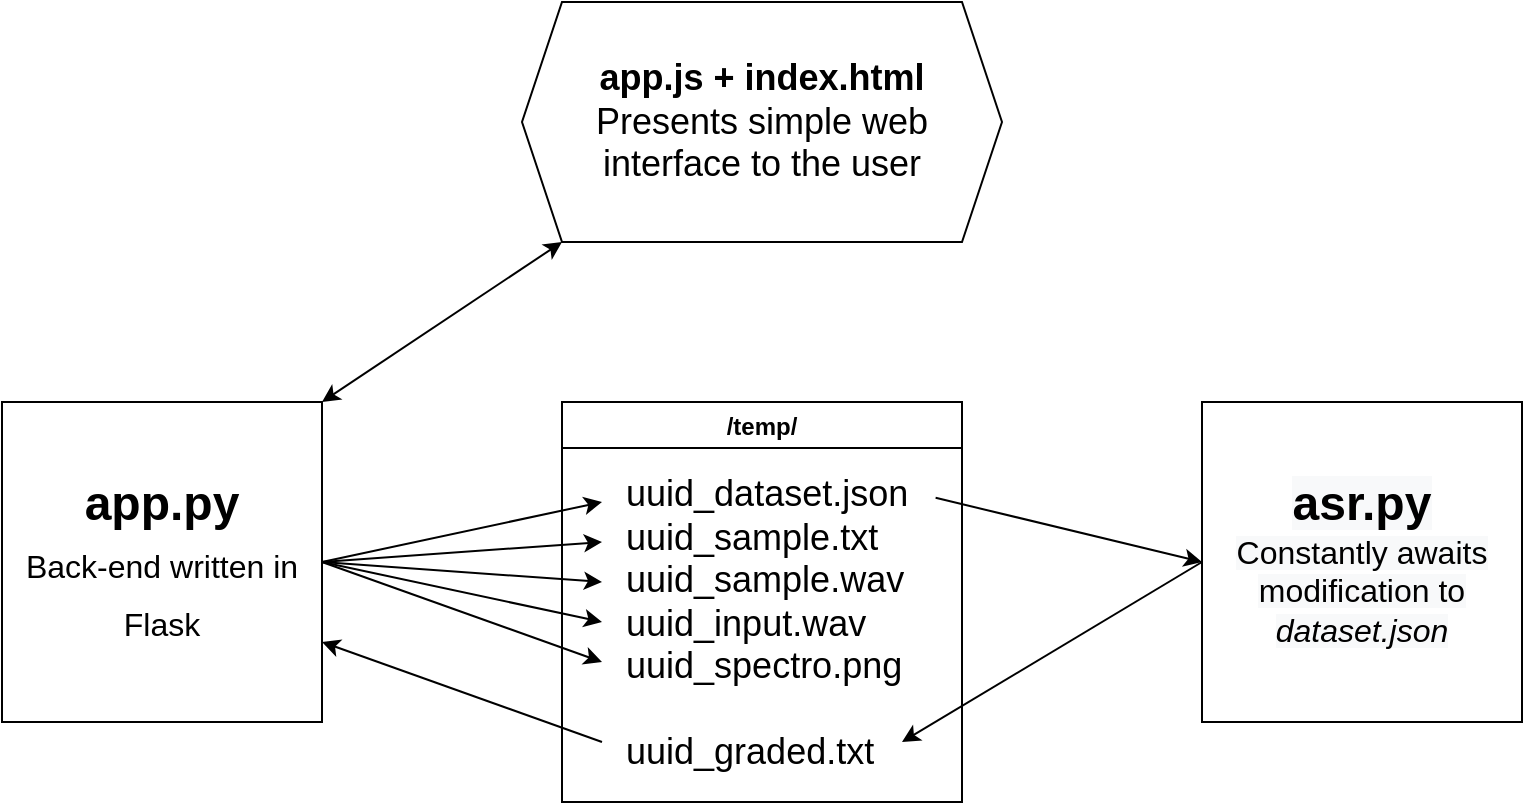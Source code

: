 <mxfile version="15.9.4" type="dropbox"><diagram id="C5RBs43oDa-KdzZeNtuy" name="Page-1"><mxGraphModel dx="1038" dy="539" grid="1" gridSize="10" guides="1" tooltips="1" connect="1" arrows="1" fold="1" page="1" pageScale="1" pageWidth="827" pageHeight="1169" math="0" shadow="0"><root><mxCell id="WIyWlLk6GJQsqaUBKTNV-0"/><mxCell id="WIyWlLk6GJQsqaUBKTNV-1" parent="WIyWlLk6GJQsqaUBKTNV-0"/><mxCell id="EBkBVq7CUIB-cmWuLB1S-2" value="&lt;b&gt;app.py&lt;/b&gt;&lt;br&gt;&lt;font size=&quot;3&quot;&gt;Back-end written in Flask&lt;/font&gt;" style="whiteSpace=wrap;html=1;aspect=fixed;fontSize=24;" parent="WIyWlLk6GJQsqaUBKTNV-1" vertex="1"><mxGeometry x="40" y="200" width="160" height="160" as="geometry"/></mxCell><mxCell id="dbRm-4d0m1lejIc2jf2J-0" value="&#10;&#10;&lt;b style=&quot;color: rgb(0, 0, 0); font-family: helvetica; font-style: normal; letter-spacing: normal; text-align: center; text-indent: 0px; text-transform: none; word-spacing: 0px; background-color: rgb(248, 249, 250); font-size: 24px;&quot;&gt;asr.py&lt;/b&gt;&lt;br style=&quot;color: rgb(0, 0, 0); font-family: helvetica; font-size: 12px; font-style: normal; font-weight: 400; letter-spacing: normal; text-align: center; text-indent: 0px; text-transform: none; word-spacing: 0px; background-color: rgb(248, 249, 250);&quot;&gt;&lt;font size=&quot;3&quot; style=&quot;color: rgb(0, 0, 0); font-family: helvetica; font-style: normal; font-weight: 400; letter-spacing: normal; text-align: center; text-indent: 0px; text-transform: none; word-spacing: 0px; background-color: rgb(248, 249, 250);&quot;&gt;Constantly awaits modification to&lt;br&gt;&lt;i&gt;dataset.json&lt;/i&gt;&lt;/font&gt;&#10;&#10;" style="whiteSpace=wrap;html=1;aspect=fixed;" vertex="1" parent="WIyWlLk6GJQsqaUBKTNV-1"><mxGeometry x="640" y="200" width="160" height="160" as="geometry"/></mxCell><mxCell id="dbRm-4d0m1lejIc2jf2J-1" value="/temp/" style="swimlane;fontStyle=1" vertex="1" parent="WIyWlLk6GJQsqaUBKTNV-1"><mxGeometry x="320" y="200" width="200" height="200" as="geometry"/></mxCell><mxCell id="dbRm-4d0m1lejIc2jf2J-157" value="&lt;font style=&quot;font-size: 18px&quot;&gt;uuid_dataset.json&lt;br&gt;uuid_sample.txt&lt;br&gt;uuid_sample.wav&lt;br&gt;uuid_input.wav&lt;br&gt;uuid_spectro.png&lt;br&gt;&lt;br&gt;uuid_graded.txt&lt;/font&gt;" style="text;html=1;align=left;verticalAlign=middle;resizable=0;points=[];autosize=1;strokeColor=none;fillColor=none;" vertex="1" parent="dbRm-4d0m1lejIc2jf2J-1"><mxGeometry x="30" y="51" width="160" height="120" as="geometry"/></mxCell><mxCell id="dbRm-4d0m1lejIc2jf2J-158" value="" style="endArrow=classic;html=1;rounded=0;fontSize=18;exitX=0.98;exitY=-0.026;exitDx=0;exitDy=0;exitPerimeter=0;entryX=0;entryY=0.5;entryDx=0;entryDy=0;" edge="1" parent="WIyWlLk6GJQsqaUBKTNV-1" source="dbRm-4d0m1lejIc2jf2J-157" target="dbRm-4d0m1lejIc2jf2J-0"><mxGeometry width="50" height="50" relative="1" as="geometry"><mxPoint x="390" y="350" as="sourcePoint"/><mxPoint x="440" y="300" as="targetPoint"/></mxGeometry></mxCell><mxCell id="dbRm-4d0m1lejIc2jf2J-159" value="" style="endArrow=classic;html=1;rounded=0;fontSize=18;exitX=0;exitY=0.5;exitDx=0;exitDy=0;" edge="1" parent="WIyWlLk6GJQsqaUBKTNV-1" source="dbRm-4d0m1lejIc2jf2J-0"><mxGeometry width="50" height="50" relative="1" as="geometry"><mxPoint x="390" y="350" as="sourcePoint"/><mxPoint x="490" y="370" as="targetPoint"/></mxGeometry></mxCell><mxCell id="dbRm-4d0m1lejIc2jf2J-161" value="" style="endArrow=classic;html=1;rounded=0;fontSize=18;exitX=1;exitY=0.5;exitDx=0;exitDy=0;" edge="1" parent="WIyWlLk6GJQsqaUBKTNV-1" source="EBkBVq7CUIB-cmWuLB1S-2"><mxGeometry width="50" height="50" relative="1" as="geometry"><mxPoint x="390" y="330" as="sourcePoint"/><mxPoint x="340" y="250" as="targetPoint"/></mxGeometry></mxCell><mxCell id="dbRm-4d0m1lejIc2jf2J-162" value="" style="endArrow=classic;html=1;rounded=0;fontSize=18;" edge="1" parent="WIyWlLk6GJQsqaUBKTNV-1"><mxGeometry width="50" height="50" relative="1" as="geometry"><mxPoint x="200" y="280" as="sourcePoint"/><mxPoint x="340" y="270" as="targetPoint"/></mxGeometry></mxCell><mxCell id="dbRm-4d0m1lejIc2jf2J-163" value="" style="endArrow=classic;html=1;rounded=0;fontSize=18;" edge="1" parent="WIyWlLk6GJQsqaUBKTNV-1"><mxGeometry width="50" height="50" relative="1" as="geometry"><mxPoint x="200" y="280" as="sourcePoint"/><mxPoint x="340" y="290" as="targetPoint"/></mxGeometry></mxCell><mxCell id="dbRm-4d0m1lejIc2jf2J-164" value="" style="endArrow=classic;html=1;rounded=0;fontSize=18;exitX=1;exitY=0.5;exitDx=0;exitDy=0;" edge="1" parent="WIyWlLk6GJQsqaUBKTNV-1" source="EBkBVq7CUIB-cmWuLB1S-2"><mxGeometry width="50" height="50" relative="1" as="geometry"><mxPoint x="390" y="330" as="sourcePoint"/><mxPoint x="340" y="310" as="targetPoint"/></mxGeometry></mxCell><mxCell id="dbRm-4d0m1lejIc2jf2J-165" value="" style="endArrow=classic;html=1;rounded=0;fontSize=18;exitX=1;exitY=0.5;exitDx=0;exitDy=0;" edge="1" parent="WIyWlLk6GJQsqaUBKTNV-1" source="EBkBVq7CUIB-cmWuLB1S-2"><mxGeometry width="50" height="50" relative="1" as="geometry"><mxPoint x="390" y="330" as="sourcePoint"/><mxPoint x="340" y="330" as="targetPoint"/></mxGeometry></mxCell><mxCell id="dbRm-4d0m1lejIc2jf2J-167" value="&lt;b&gt;app.js + index.html&lt;/b&gt;&lt;br&gt;Presents simple web interface to the user" style="shape=hexagon;perimeter=hexagonPerimeter2;whiteSpace=wrap;html=1;fixedSize=1;fontSize=18;" vertex="1" parent="WIyWlLk6GJQsqaUBKTNV-1"><mxGeometry x="300" width="240" height="120" as="geometry"/></mxCell><mxCell id="dbRm-4d0m1lejIc2jf2J-173" value="" style="endArrow=classic;startArrow=classic;html=1;rounded=0;fontSize=18;entryX=1;entryY=0;entryDx=0;entryDy=0;" edge="1" parent="WIyWlLk6GJQsqaUBKTNV-1" target="EBkBVq7CUIB-cmWuLB1S-2"><mxGeometry width="50" height="50" relative="1" as="geometry"><mxPoint x="320" y="120" as="sourcePoint"/><mxPoint x="300" y="180" as="targetPoint"/></mxGeometry></mxCell><mxCell id="dbRm-4d0m1lejIc2jf2J-174" value="" style="endArrow=classic;html=1;rounded=0;fontSize=18;entryX=1;entryY=0.75;entryDx=0;entryDy=0;" edge="1" parent="WIyWlLk6GJQsqaUBKTNV-1" target="EBkBVq7CUIB-cmWuLB1S-2"><mxGeometry width="50" height="50" relative="1" as="geometry"><mxPoint x="340" y="370" as="sourcePoint"/><mxPoint x="440" y="220" as="targetPoint"/></mxGeometry></mxCell></root></mxGraphModel></diagram></mxfile>